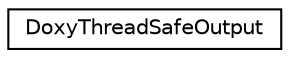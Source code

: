 digraph "Graphical Class Hierarchy"
{
  edge [fontname="Helvetica",fontsize="10",labelfontname="Helvetica",labelfontsize="10"];
  node [fontname="Helvetica",fontsize="10",shape=record];
  rankdir="LR";
  Node0 [label="DoxyThreadSafeOutput",height=0.2,width=0.4,color="black", fillcolor="white", style="filled",URL="$class_doxy_thread_safe_output.html",tooltip="This class encapsulates the data output by Doxygen so it can be shared with Unity in a thread share w..."];
}

